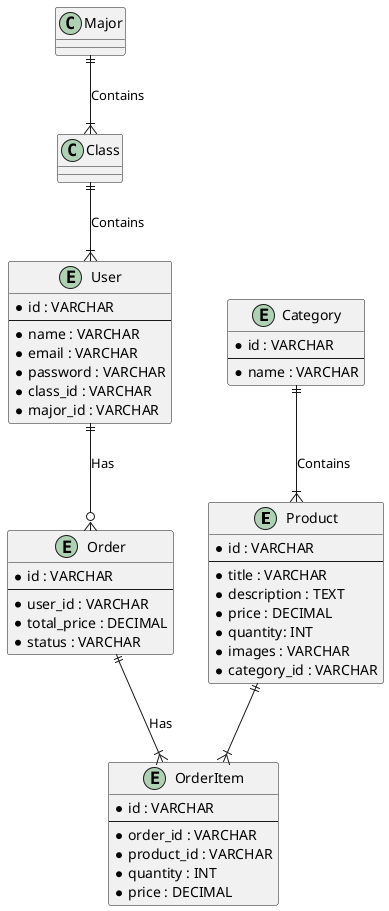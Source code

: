 @startuml

entity Product {
    * id : VARCHAR
    --
    * title : VARCHAR
    * description : TEXT
    * price : DECIMAL
    * quantity: INT
    * images : VARCHAR
    * category_id : VARCHAR
}

entity Category {
    * id : VARCHAR
    --
    * name : VARCHAR
}

entity User {
    * id : VARCHAR
    --
    * name : VARCHAR
    * email : VARCHAR
    * password : VARCHAR
    * class_id : VARCHAR
    * major_id : VARCHAR
}

entity Order {
    * id : VARCHAR
    --
    * user_id : VARCHAR
    * total_price : DECIMAL
    * status : VARCHAR
}

entity OrderItem {
    * id : VARCHAR
    --
    * order_id : VARCHAR
    * product_id : VARCHAR
    * quantity : INT
    * price : DECIMAL
}

Category ||--|{ Product : Contains
Major ||--|{ Class : Contains
Class ||--|{ User : Contains
User ||--o{ Order : Has
Order ||--|{ OrderItem : Has
Product ||--|{ OrderItem

@enduml
